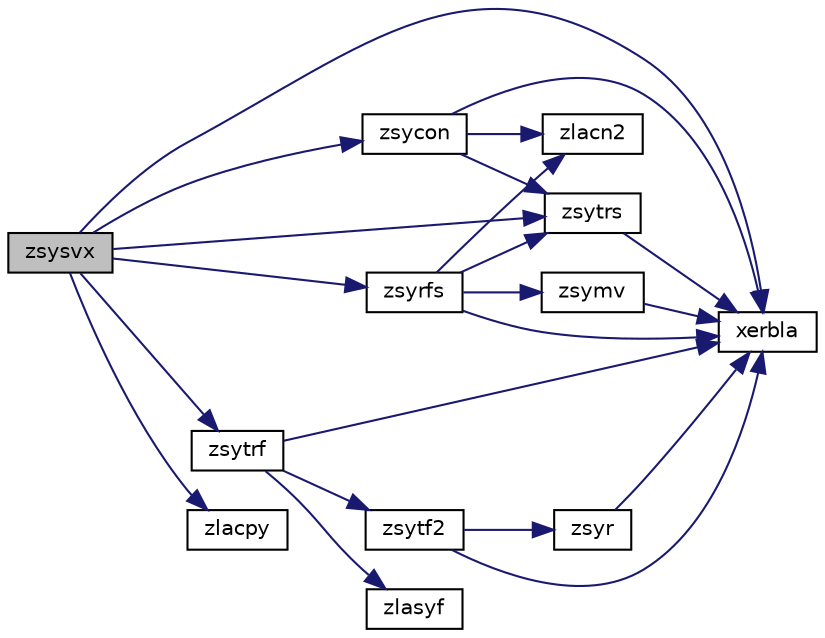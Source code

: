 digraph "zsysvx"
{
 // LATEX_PDF_SIZE
  edge [fontname="Helvetica",fontsize="10",labelfontname="Helvetica",labelfontsize="10"];
  node [fontname="Helvetica",fontsize="10",shape=record];
  rankdir="LR";
  Node1 [label="zsysvx",height=0.2,width=0.4,color="black", fillcolor="grey75", style="filled", fontcolor="black",tooltip="ZSYSVX computes the solution to system of linear equations A * X = B for SY matrices"];
  Node1 -> Node2 [color="midnightblue",fontsize="10",style="solid",fontname="Helvetica"];
  Node2 [label="xerbla",height=0.2,width=0.4,color="black", fillcolor="white", style="filled",URL="$xerbla_8f.html#a377ee61015baf8dea7770b3a404b1c07",tooltip="XERBLA"];
  Node1 -> Node3 [color="midnightblue",fontsize="10",style="solid",fontname="Helvetica"];
  Node3 [label="zlacpy",height=0.2,width=0.4,color="black", fillcolor="white", style="filled",URL="$zlacpy_8f.html#a519ff79bf915433651747242f22078fb",tooltip="ZLACPY copies all or part of one two-dimensional array to another."];
  Node1 -> Node4 [color="midnightblue",fontsize="10",style="solid",fontname="Helvetica"];
  Node4 [label="zsycon",height=0.2,width=0.4,color="black", fillcolor="white", style="filled",URL="$zsycon_8f.html#a3f603755cb45f43f6e494266149e8adc",tooltip="ZSYCON"];
  Node4 -> Node2 [color="midnightblue",fontsize="10",style="solid",fontname="Helvetica"];
  Node4 -> Node5 [color="midnightblue",fontsize="10",style="solid",fontname="Helvetica"];
  Node5 [label="zlacn2",height=0.2,width=0.4,color="black", fillcolor="white", style="filled",URL="$zlacn2_8f.html#a0fbe7a858e42dcf07db12aa892a9e513",tooltip="ZLACN2 estimates the 1-norm of a square matrix, using reverse communication for evaluating matrix-vec..."];
  Node4 -> Node6 [color="midnightblue",fontsize="10",style="solid",fontname="Helvetica"];
  Node6 [label="zsytrs",height=0.2,width=0.4,color="black", fillcolor="white", style="filled",URL="$zsytrs_8f.html#ac7f1edb566d3b930acb845919336544f",tooltip="ZSYTRS"];
  Node6 -> Node2 [color="midnightblue",fontsize="10",style="solid",fontname="Helvetica"];
  Node1 -> Node7 [color="midnightblue",fontsize="10",style="solid",fontname="Helvetica"];
  Node7 [label="zsyrfs",height=0.2,width=0.4,color="black", fillcolor="white", style="filled",URL="$zsyrfs_8f.html#a31e86521c090f1f20502fc91d82ad80e",tooltip="ZSYRFS"];
  Node7 -> Node2 [color="midnightblue",fontsize="10",style="solid",fontname="Helvetica"];
  Node7 -> Node5 [color="midnightblue",fontsize="10",style="solid",fontname="Helvetica"];
  Node7 -> Node8 [color="midnightblue",fontsize="10",style="solid",fontname="Helvetica"];
  Node8 [label="zsymv",height=0.2,width=0.4,color="black", fillcolor="white", style="filled",URL="$zsymv_8f.html#ab9b336644e5cff134d305d70730e60ba",tooltip="ZSYMV computes a matrix-vector product for a complex symmetric matrix."];
  Node8 -> Node2 [color="midnightblue",fontsize="10",style="solid",fontname="Helvetica"];
  Node7 -> Node6 [color="midnightblue",fontsize="10",style="solid",fontname="Helvetica"];
  Node1 -> Node9 [color="midnightblue",fontsize="10",style="solid",fontname="Helvetica"];
  Node9 [label="zsytrf",height=0.2,width=0.4,color="black", fillcolor="white", style="filled",URL="$zsytrf_8f.html#abb59c91a81aaf15dc63594bbc96c0ed7",tooltip="ZSYTRF"];
  Node9 -> Node2 [color="midnightblue",fontsize="10",style="solid",fontname="Helvetica"];
  Node9 -> Node10 [color="midnightblue",fontsize="10",style="solid",fontname="Helvetica"];
  Node10 [label="zlasyf",height=0.2,width=0.4,color="black", fillcolor="white", style="filled",URL="$zlasyf_8f.html#a4bc883ee395efa527339d112e2df7ab6",tooltip="ZLASYF computes a partial factorization of a complex symmetric matrix using the Bunch-Kaufman diagona..."];
  Node9 -> Node11 [color="midnightblue",fontsize="10",style="solid",fontname="Helvetica"];
  Node11 [label="zsytf2",height=0.2,width=0.4,color="black", fillcolor="white", style="filled",URL="$zsytf2_8f.html#a08a69231abc76ecca401fad02c8e0821",tooltip="ZSYTF2 computes the factorization of a real symmetric indefinite matrix, using the diagonal pivoting ..."];
  Node11 -> Node2 [color="midnightblue",fontsize="10",style="solid",fontname="Helvetica"];
  Node11 -> Node12 [color="midnightblue",fontsize="10",style="solid",fontname="Helvetica"];
  Node12 [label="zsyr",height=0.2,width=0.4,color="black", fillcolor="white", style="filled",URL="$zsyr_8f.html#a08a5c1ca17a783b2f7e7f3bc80b422dd",tooltip="ZSYR performs the symmetric rank-1 update of a complex symmetric matrix."];
  Node12 -> Node2 [color="midnightblue",fontsize="10",style="solid",fontname="Helvetica"];
  Node1 -> Node6 [color="midnightblue",fontsize="10",style="solid",fontname="Helvetica"];
}
